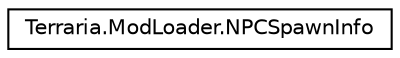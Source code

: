 digraph "Graphical Class Hierarchy"
{
 // LATEX_PDF_SIZE
  edge [fontname="Helvetica",fontsize="10",labelfontname="Helvetica",labelfontsize="10"];
  node [fontname="Helvetica",fontsize="10",shape=record];
  rankdir="LR";
  Node0 [label="Terraria.ModLoader.NPCSpawnInfo",height=0.2,width=0.4,color="black", fillcolor="white", style="filled",URL="$struct_terraria_1_1_mod_loader_1_1_n_p_c_spawn_info.html",tooltip="A struct that stores information regarding where an NPC is naturally spawning and the player it is sp..."];
}

